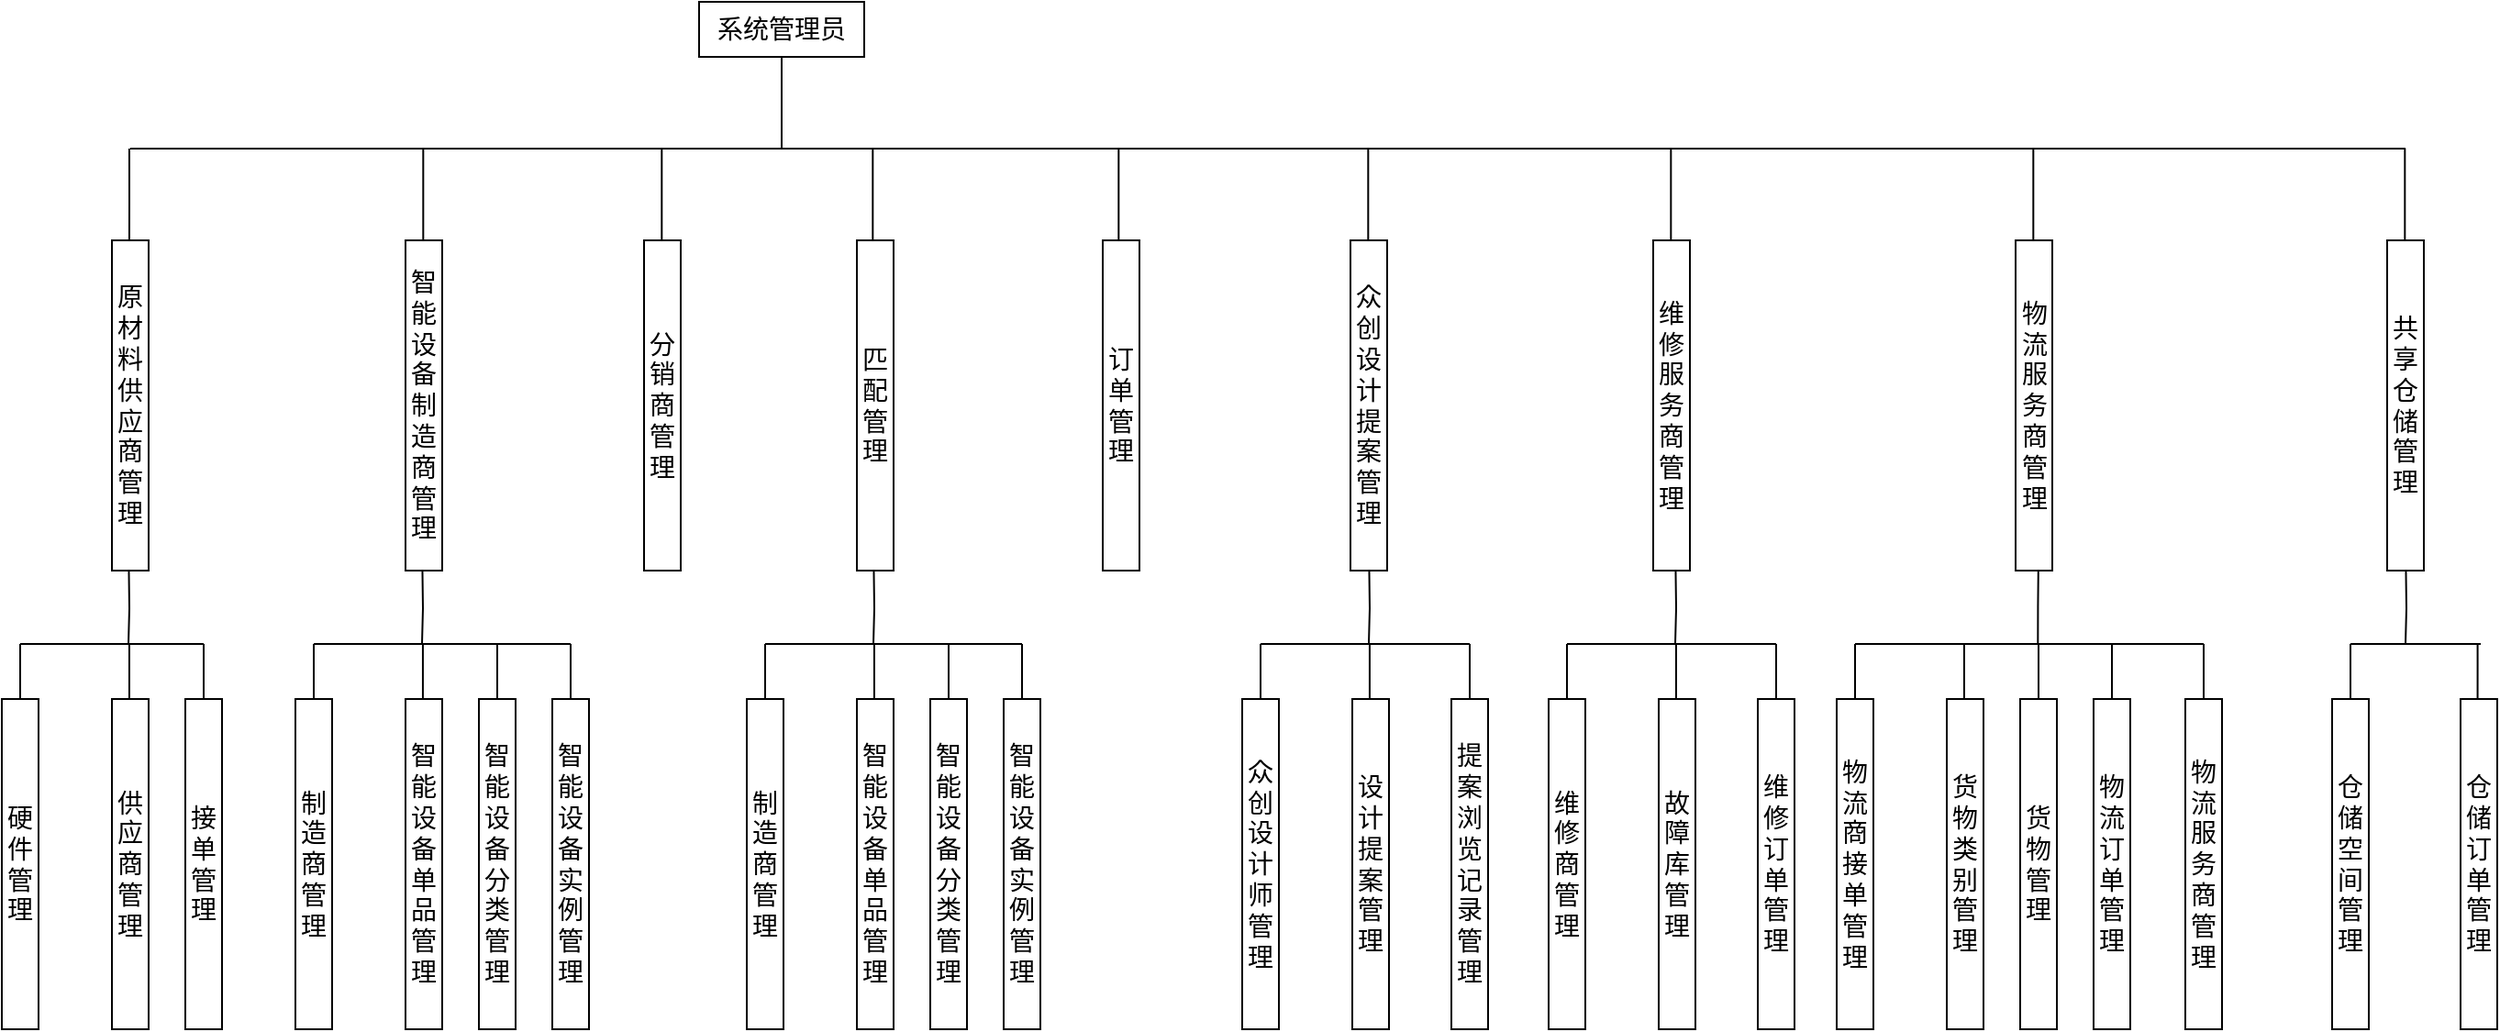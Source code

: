 <mxfile version="27.0.8">
  <diagram name="第 1 页" id="95vUgSC7T32fL4YjxQwA">
    <mxGraphModel dx="1123" dy="656" grid="1" gridSize="10" guides="1" tooltips="1" connect="1" arrows="1" fold="1" page="1" pageScale="1" pageWidth="827" pageHeight="1169" math="0" shadow="0">
      <root>
        <mxCell id="0" />
        <mxCell id="1" parent="0" />
        <mxCell id="3dc5REjuBmrsL4gXMFOv-6" value="" style="endArrow=none;html=1;rounded=0;strokeColor=default;align=center;verticalAlign=middle;fontFamily=Helvetica;fontSize=11;fontColor=default;labelBackgroundColor=default;edgeStyle=orthogonalEdgeStyle;" edge="1" parent="1">
          <mxGeometry width="50" height="50" relative="1" as="geometry">
            <mxPoint x="70" y="130" as="sourcePoint" />
            <mxPoint x="1310" y="130" as="targetPoint" />
          </mxGeometry>
        </mxCell>
        <mxCell id="3dc5REjuBmrsL4gXMFOv-49" value="" style="group" vertex="1" connectable="0" parent="1">
          <mxGeometry x="380" y="50" width="90" height="80" as="geometry" />
        </mxCell>
        <mxCell id="3dc5REjuBmrsL4gXMFOv-5" style="edgeStyle=orthogonalEdgeStyle;rounded=0;orthogonalLoop=1;jettySize=auto;html=1;exitX=0.5;exitY=1;exitDx=0;exitDy=0;endArrow=none;startFill=0;" edge="1" parent="3dc5REjuBmrsL4gXMFOv-49" source="3dc5REjuBmrsL4gXMFOv-2">
          <mxGeometry relative="1" as="geometry">
            <mxPoint x="45" y="80" as="targetPoint" />
          </mxGeometry>
        </mxCell>
        <mxCell id="3dc5REjuBmrsL4gXMFOv-2" value="&lt;font style=&quot;font-size: 14px;&quot;&gt;系统管理员&lt;/font&gt;" style="rounded=0;whiteSpace=wrap;html=1;" vertex="1" parent="3dc5REjuBmrsL4gXMFOv-49">
          <mxGeometry width="90" height="30" as="geometry" />
        </mxCell>
        <mxCell id="3dc5REjuBmrsL4gXMFOv-12" value="&lt;font style=&quot;font-size: 14px;&quot;&gt;分销商管理&lt;/font&gt;" style="rounded=0;whiteSpace=wrap;html=1;container=0;" vertex="1" parent="1">
          <mxGeometry x="350" y="180" width="20" height="180" as="geometry" />
        </mxCell>
        <mxCell id="3dc5REjuBmrsL4gXMFOv-16" value="&lt;span style=&quot;font-size: 14px;&quot;&gt;匹配管理&lt;/span&gt;" style="rounded=0;whiteSpace=wrap;html=1;container=0;" vertex="1" parent="1">
          <mxGeometry x="466" y="180" width="20" height="180" as="geometry" />
        </mxCell>
        <mxCell id="3dc5REjuBmrsL4gXMFOv-7" value="" style="endArrow=none;html=1;rounded=0;strokeColor=default;align=center;verticalAlign=middle;fontFamily=Helvetica;fontSize=11;fontColor=default;labelBackgroundColor=default;edgeStyle=orthogonalEdgeStyle;" edge="1" parent="1">
          <mxGeometry width="50" height="50" relative="1" as="geometry">
            <mxPoint x="69.47" y="180" as="sourcePoint" />
            <mxPoint x="69.47" y="130" as="targetPoint" />
            <Array as="points">
              <mxPoint x="69.47" y="160" />
              <mxPoint x="69.47" y="160" />
            </Array>
          </mxGeometry>
        </mxCell>
        <mxCell id="3dc5REjuBmrsL4gXMFOv-10" value="&lt;font style=&quot;font-size: 14px;&quot;&gt;原材料供应商管理&lt;/font&gt;" style="rounded=0;whiteSpace=wrap;html=1;container=0;" vertex="1" parent="1">
          <mxGeometry x="60" y="180" width="20" height="180" as="geometry" />
        </mxCell>
        <mxCell id="3dc5REjuBmrsL4gXMFOv-11" value="&lt;font style=&quot;font-size: 14px;&quot;&gt;智能设备制造商管理&lt;/font&gt;" style="rounded=0;whiteSpace=wrap;html=1;container=0;" vertex="1" parent="1">
          <mxGeometry x="220" y="180" width="20" height="180" as="geometry" />
        </mxCell>
        <mxCell id="3dc5REjuBmrsL4gXMFOv-22" value="&lt;span style=&quot;font-size: 14px;&quot;&gt;订单管理&lt;/span&gt;" style="rounded=0;whiteSpace=wrap;html=1;container=0;" vertex="1" parent="1">
          <mxGeometry x="600" y="180" width="20" height="180" as="geometry" />
        </mxCell>
        <mxCell id="3dc5REjuBmrsL4gXMFOv-39" value="&lt;span style=&quot;font-size: 14px;&quot;&gt;共享仓储管理&lt;/span&gt;" style="rounded=0;whiteSpace=wrap;html=1;container=0;" vertex="1" parent="1">
          <mxGeometry x="1300" y="180" width="20" height="180" as="geometry" />
        </mxCell>
        <mxCell id="3dc5REjuBmrsL4gXMFOv-42" value="&lt;span style=&quot;font-size: 14px;&quot;&gt;物流服务商管理&lt;/span&gt;" style="rounded=0;whiteSpace=wrap;html=1;container=0;" vertex="1" parent="1">
          <mxGeometry x="1097.5" y="180" width="20" height="180" as="geometry" />
        </mxCell>
        <mxCell id="3dc5REjuBmrsL4gXMFOv-45" value="&lt;span style=&quot;font-size: 14px;&quot;&gt;维修服务商管理&lt;/span&gt;" style="rounded=0;whiteSpace=wrap;html=1;container=0;" vertex="1" parent="1">
          <mxGeometry x="900" y="180" width="20" height="180" as="geometry" />
        </mxCell>
        <mxCell id="3dc5REjuBmrsL4gXMFOv-48" value="&lt;span style=&quot;font-size: 14px;&quot;&gt;众创设计提案管理&lt;/span&gt;" style="rounded=0;whiteSpace=wrap;html=1;container=0;" vertex="1" parent="1">
          <mxGeometry x="735" y="180" width="20" height="180" as="geometry" />
        </mxCell>
        <mxCell id="3dc5REjuBmrsL4gXMFOv-52" value="" style="endArrow=none;html=1;rounded=0;strokeColor=default;align=center;verticalAlign=middle;fontFamily=Helvetica;fontSize=11;fontColor=default;labelBackgroundColor=default;edgeStyle=orthogonalEdgeStyle;" edge="1" parent="1">
          <mxGeometry width="50" height="50" relative="1" as="geometry">
            <mxPoint x="229.66" y="180" as="sourcePoint" />
            <mxPoint x="229.66" y="130" as="targetPoint" />
          </mxGeometry>
        </mxCell>
        <mxCell id="3dc5REjuBmrsL4gXMFOv-53" value="" style="endArrow=none;html=1;rounded=0;strokeColor=default;align=center;verticalAlign=middle;fontFamily=Helvetica;fontSize=11;fontColor=default;labelBackgroundColor=default;edgeStyle=orthogonalEdgeStyle;" edge="1" parent="1">
          <mxGeometry width="50" height="50" relative="1" as="geometry">
            <mxPoint x="474.66" y="180" as="sourcePoint" />
            <mxPoint x="474.66" y="130" as="targetPoint" />
          </mxGeometry>
        </mxCell>
        <mxCell id="3dc5REjuBmrsL4gXMFOv-54" value="" style="endArrow=none;html=1;rounded=0;strokeColor=default;align=center;verticalAlign=middle;fontFamily=Helvetica;fontSize=11;fontColor=default;labelBackgroundColor=default;edgeStyle=orthogonalEdgeStyle;" edge="1" parent="1">
          <mxGeometry width="50" height="50" relative="1" as="geometry">
            <mxPoint x="359.66" y="180" as="sourcePoint" />
            <mxPoint x="359.66" y="130" as="targetPoint" />
          </mxGeometry>
        </mxCell>
        <mxCell id="3dc5REjuBmrsL4gXMFOv-55" value="" style="endArrow=none;html=1;rounded=0;strokeColor=default;align=center;verticalAlign=middle;fontFamily=Helvetica;fontSize=11;fontColor=default;labelBackgroundColor=default;edgeStyle=orthogonalEdgeStyle;" edge="1" parent="1">
          <mxGeometry width="50" height="50" relative="1" as="geometry">
            <mxPoint x="744.66" y="180" as="sourcePoint" />
            <mxPoint x="744.66" y="130" as="targetPoint" />
          </mxGeometry>
        </mxCell>
        <mxCell id="3dc5REjuBmrsL4gXMFOv-56" value="" style="endArrow=none;html=1;rounded=0;strokeColor=default;align=center;verticalAlign=middle;fontFamily=Helvetica;fontSize=11;fontColor=default;labelBackgroundColor=default;edgeStyle=orthogonalEdgeStyle;" edge="1" parent="1">
          <mxGeometry width="50" height="50" relative="1" as="geometry">
            <mxPoint x="909.66" y="180" as="sourcePoint" />
            <mxPoint x="909.66" y="130" as="targetPoint" />
          </mxGeometry>
        </mxCell>
        <mxCell id="3dc5REjuBmrsL4gXMFOv-57" value="" style="endArrow=none;html=1;rounded=0;strokeColor=default;align=center;verticalAlign=middle;fontFamily=Helvetica;fontSize=11;fontColor=default;labelBackgroundColor=default;edgeStyle=orthogonalEdgeStyle;" edge="1" parent="1">
          <mxGeometry width="50" height="50" relative="1" as="geometry">
            <mxPoint x="608.66" y="180" as="sourcePoint" />
            <mxPoint x="608.66" y="130" as="targetPoint" />
          </mxGeometry>
        </mxCell>
        <mxCell id="3dc5REjuBmrsL4gXMFOv-64" value="" style="endArrow=none;html=1;rounded=0;strokeColor=default;align=center;verticalAlign=middle;fontFamily=Helvetica;fontSize=11;fontColor=default;labelBackgroundColor=default;edgeStyle=orthogonalEdgeStyle;" edge="1" parent="1">
          <mxGeometry width="50" height="50" relative="1" as="geometry">
            <mxPoint x="1107.16" y="180" as="sourcePoint" />
            <mxPoint x="1107.16" y="130" as="targetPoint" />
          </mxGeometry>
        </mxCell>
        <mxCell id="3dc5REjuBmrsL4gXMFOv-65" value="" style="endArrow=none;html=1;rounded=0;strokeColor=default;align=center;verticalAlign=middle;fontFamily=Helvetica;fontSize=11;fontColor=default;labelBackgroundColor=default;edgeStyle=orthogonalEdgeStyle;" edge="1" parent="1">
          <mxGeometry width="50" height="50" relative="1" as="geometry">
            <mxPoint x="1309.66" y="180" as="sourcePoint" />
            <mxPoint x="1309.66" y="130" as="targetPoint" />
          </mxGeometry>
        </mxCell>
        <mxCell id="3dc5REjuBmrsL4gXMFOv-83" value="" style="group" vertex="1" connectable="0" parent="1">
          <mxGeometry y="360" width="120" height="250" as="geometry" />
        </mxCell>
        <mxCell id="3dc5REjuBmrsL4gXMFOv-70" value="" style="endArrow=none;html=1;rounded=0;strokeColor=default;align=center;verticalAlign=middle;fontFamily=Helvetica;fontSize=11;fontColor=default;labelBackgroundColor=default;edgeStyle=orthogonalEdgeStyle;" edge="1" parent="3dc5REjuBmrsL4gXMFOv-83">
          <mxGeometry width="50" height="50" relative="1" as="geometry">
            <mxPoint x="69" y="40" as="sourcePoint" />
            <mxPoint x="69.23" as="targetPoint" />
          </mxGeometry>
        </mxCell>
        <mxCell id="3dc5REjuBmrsL4gXMFOv-71" value="" style="endArrow=none;html=1;rounded=0;strokeColor=default;align=center;verticalAlign=middle;fontFamily=Helvetica;fontSize=11;fontColor=default;labelBackgroundColor=default;edgeStyle=orthogonalEdgeStyle;" edge="1" parent="3dc5REjuBmrsL4gXMFOv-83">
          <mxGeometry width="50" height="50" relative="1" as="geometry">
            <mxPoint x="10" y="40" as="sourcePoint" />
            <mxPoint x="110" y="40" as="targetPoint" />
          </mxGeometry>
        </mxCell>
        <mxCell id="3dc5REjuBmrsL4gXMFOv-75" value="" style="endArrow=none;html=1;rounded=0;strokeColor=default;align=center;verticalAlign=middle;fontFamily=Helvetica;fontSize=11;fontColor=default;labelBackgroundColor=default;edgeStyle=orthogonalEdgeStyle;" edge="1" parent="3dc5REjuBmrsL4gXMFOv-83">
          <mxGeometry width="50" height="50" relative="1" as="geometry">
            <mxPoint x="10" y="70" as="sourcePoint" />
            <mxPoint x="10" y="40" as="targetPoint" />
          </mxGeometry>
        </mxCell>
        <mxCell id="3dc5REjuBmrsL4gXMFOv-76" value="" style="endArrow=none;html=1;rounded=0;strokeColor=default;align=center;verticalAlign=middle;fontFamily=Helvetica;fontSize=11;fontColor=default;labelBackgroundColor=default;edgeStyle=orthogonalEdgeStyle;" edge="1" parent="3dc5REjuBmrsL4gXMFOv-83">
          <mxGeometry width="50" height="50" relative="1" as="geometry">
            <mxPoint x="69.47" y="70" as="sourcePoint" />
            <mxPoint x="69.47" y="40" as="targetPoint" />
          </mxGeometry>
        </mxCell>
        <mxCell id="3dc5REjuBmrsL4gXMFOv-77" value="" style="endArrow=none;html=1;rounded=0;strokeColor=default;align=center;verticalAlign=middle;fontFamily=Helvetica;fontSize=11;fontColor=default;labelBackgroundColor=default;edgeStyle=orthogonalEdgeStyle;" edge="1" parent="3dc5REjuBmrsL4gXMFOv-83">
          <mxGeometry width="50" height="50" relative="1" as="geometry">
            <mxPoint x="110" y="70" as="sourcePoint" />
            <mxPoint x="110" y="40" as="targetPoint" />
          </mxGeometry>
        </mxCell>
        <mxCell id="3dc5REjuBmrsL4gXMFOv-78" value="&lt;font style=&quot;font-size: 14px;&quot;&gt;硬件管理&lt;/font&gt;" style="rounded=0;whiteSpace=wrap;html=1;container=0;" vertex="1" parent="3dc5REjuBmrsL4gXMFOv-83">
          <mxGeometry y="70" width="20" height="180" as="geometry" />
        </mxCell>
        <mxCell id="3dc5REjuBmrsL4gXMFOv-79" value="&lt;font style=&quot;font-size: 14px;&quot;&gt;接单管理&lt;/font&gt;" style="rounded=0;whiteSpace=wrap;html=1;container=0;" vertex="1" parent="3dc5REjuBmrsL4gXMFOv-83">
          <mxGeometry x="100" y="70" width="20" height="180" as="geometry" />
        </mxCell>
        <mxCell id="3dc5REjuBmrsL4gXMFOv-80" value="&lt;font style=&quot;font-size: 14px;&quot;&gt;供应商管理&lt;/font&gt;" style="rounded=0;whiteSpace=wrap;html=1;container=0;" vertex="1" parent="3dc5REjuBmrsL4gXMFOv-83">
          <mxGeometry x="60" y="70" width="20" height="180" as="geometry" />
        </mxCell>
        <mxCell id="3dc5REjuBmrsL4gXMFOv-84" value="" style="group" vertex="1" connectable="0" parent="1">
          <mxGeometry x="160" y="360" width="120" height="250" as="geometry" />
        </mxCell>
        <mxCell id="3dc5REjuBmrsL4gXMFOv-85" value="" style="endArrow=none;html=1;rounded=0;strokeColor=default;align=center;verticalAlign=middle;fontFamily=Helvetica;fontSize=11;fontColor=default;labelBackgroundColor=default;edgeStyle=orthogonalEdgeStyle;" edge="1" parent="3dc5REjuBmrsL4gXMFOv-84">
          <mxGeometry width="50" height="50" relative="1" as="geometry">
            <mxPoint x="69" y="40" as="sourcePoint" />
            <mxPoint x="69.23" as="targetPoint" />
          </mxGeometry>
        </mxCell>
        <mxCell id="3dc5REjuBmrsL4gXMFOv-86" value="" style="endArrow=none;html=1;rounded=0;strokeColor=default;align=center;verticalAlign=middle;fontFamily=Helvetica;fontSize=11;fontColor=default;labelBackgroundColor=default;edgeStyle=orthogonalEdgeStyle;" edge="1" parent="3dc5REjuBmrsL4gXMFOv-84">
          <mxGeometry width="50" height="50" relative="1" as="geometry">
            <mxPoint x="10" y="40" as="sourcePoint" />
            <mxPoint x="150" y="40" as="targetPoint" />
          </mxGeometry>
        </mxCell>
        <mxCell id="3dc5REjuBmrsL4gXMFOv-87" value="" style="endArrow=none;html=1;rounded=0;strokeColor=default;align=center;verticalAlign=middle;fontFamily=Helvetica;fontSize=11;fontColor=default;labelBackgroundColor=default;edgeStyle=orthogonalEdgeStyle;" edge="1" parent="3dc5REjuBmrsL4gXMFOv-84">
          <mxGeometry width="50" height="50" relative="1" as="geometry">
            <mxPoint x="10" y="70" as="sourcePoint" />
            <mxPoint x="10" y="40" as="targetPoint" />
          </mxGeometry>
        </mxCell>
        <mxCell id="3dc5REjuBmrsL4gXMFOv-88" value="" style="endArrow=none;html=1;rounded=0;strokeColor=default;align=center;verticalAlign=middle;fontFamily=Helvetica;fontSize=11;fontColor=default;labelBackgroundColor=default;edgeStyle=orthogonalEdgeStyle;" edge="1" parent="3dc5REjuBmrsL4gXMFOv-84">
          <mxGeometry width="50" height="50" relative="1" as="geometry">
            <mxPoint x="69.47" y="70" as="sourcePoint" />
            <mxPoint x="69.47" y="40" as="targetPoint" />
          </mxGeometry>
        </mxCell>
        <mxCell id="3dc5REjuBmrsL4gXMFOv-89" value="" style="endArrow=none;html=1;rounded=0;strokeColor=default;align=center;verticalAlign=middle;fontFamily=Helvetica;fontSize=11;fontColor=default;labelBackgroundColor=default;edgeStyle=orthogonalEdgeStyle;" edge="1" parent="3dc5REjuBmrsL4gXMFOv-84">
          <mxGeometry width="50" height="50" relative="1" as="geometry">
            <mxPoint x="110" y="70" as="sourcePoint" />
            <mxPoint x="110" y="40" as="targetPoint" />
          </mxGeometry>
        </mxCell>
        <mxCell id="3dc5REjuBmrsL4gXMFOv-90" value="&lt;font style=&quot;font-size: 14px;&quot;&gt;制造商管理&lt;/font&gt;" style="rounded=0;whiteSpace=wrap;html=1;container=0;" vertex="1" parent="3dc5REjuBmrsL4gXMFOv-84">
          <mxGeometry y="70" width="20" height="180" as="geometry" />
        </mxCell>
        <mxCell id="3dc5REjuBmrsL4gXMFOv-91" value="&lt;font style=&quot;font-size: 14px;&quot;&gt;智能设备分类管理&lt;/font&gt;" style="rounded=0;whiteSpace=wrap;html=1;container=0;" vertex="1" parent="3dc5REjuBmrsL4gXMFOv-84">
          <mxGeometry x="100" y="70" width="20" height="180" as="geometry" />
        </mxCell>
        <mxCell id="3dc5REjuBmrsL4gXMFOv-92" value="&lt;font style=&quot;font-size: 14px;&quot;&gt;智能设备单品管理&lt;/font&gt;" style="rounded=0;whiteSpace=wrap;html=1;container=0;" vertex="1" parent="3dc5REjuBmrsL4gXMFOv-84">
          <mxGeometry x="60" y="70" width="20" height="180" as="geometry" />
        </mxCell>
        <mxCell id="3dc5REjuBmrsL4gXMFOv-94" value="" style="endArrow=none;html=1;rounded=0;strokeColor=default;align=center;verticalAlign=middle;fontFamily=Helvetica;fontSize=11;fontColor=default;labelBackgroundColor=default;edgeStyle=orthogonalEdgeStyle;" edge="1" parent="1">
          <mxGeometry width="50" height="50" relative="1" as="geometry">
            <mxPoint x="310" y="430" as="sourcePoint" />
            <mxPoint x="310" y="400" as="targetPoint" />
          </mxGeometry>
        </mxCell>
        <mxCell id="3dc5REjuBmrsL4gXMFOv-95" value="&lt;font style=&quot;font-size: 14px;&quot;&gt;智能设备实例管理&lt;/font&gt;" style="rounded=0;whiteSpace=wrap;html=1;container=0;" vertex="1" parent="1">
          <mxGeometry x="300" y="430" width="20" height="180" as="geometry" />
        </mxCell>
        <mxCell id="3dc5REjuBmrsL4gXMFOv-97" value="" style="endArrow=none;html=1;rounded=0;strokeColor=default;align=center;verticalAlign=middle;fontFamily=Helvetica;fontSize=11;fontColor=default;labelBackgroundColor=default;edgeStyle=orthogonalEdgeStyle;" edge="1" parent="1">
          <mxGeometry width="50" height="50" relative="1" as="geometry">
            <mxPoint x="556" y="430" as="sourcePoint" />
            <mxPoint x="556" y="400" as="targetPoint" />
          </mxGeometry>
        </mxCell>
        <mxCell id="3dc5REjuBmrsL4gXMFOv-98" value="" style="group" vertex="1" connectable="0" parent="1">
          <mxGeometry x="406" y="360" width="120" height="250" as="geometry" />
        </mxCell>
        <mxCell id="3dc5REjuBmrsL4gXMFOv-99" value="" style="endArrow=none;html=1;rounded=0;strokeColor=default;align=center;verticalAlign=middle;fontFamily=Helvetica;fontSize=11;fontColor=default;labelBackgroundColor=default;edgeStyle=orthogonalEdgeStyle;" edge="1" parent="3dc5REjuBmrsL4gXMFOv-98">
          <mxGeometry width="50" height="50" relative="1" as="geometry">
            <mxPoint x="69" y="40" as="sourcePoint" />
            <mxPoint x="69.23" as="targetPoint" />
          </mxGeometry>
        </mxCell>
        <mxCell id="3dc5REjuBmrsL4gXMFOv-100" value="" style="endArrow=none;html=1;rounded=0;strokeColor=default;align=center;verticalAlign=middle;fontFamily=Helvetica;fontSize=11;fontColor=default;labelBackgroundColor=default;edgeStyle=orthogonalEdgeStyle;" edge="1" parent="3dc5REjuBmrsL4gXMFOv-98">
          <mxGeometry width="50" height="50" relative="1" as="geometry">
            <mxPoint x="10" y="40" as="sourcePoint" />
            <mxPoint x="150" y="40" as="targetPoint" />
          </mxGeometry>
        </mxCell>
        <mxCell id="3dc5REjuBmrsL4gXMFOv-101" value="" style="endArrow=none;html=1;rounded=0;strokeColor=default;align=center;verticalAlign=middle;fontFamily=Helvetica;fontSize=11;fontColor=default;labelBackgroundColor=default;edgeStyle=orthogonalEdgeStyle;" edge="1" parent="3dc5REjuBmrsL4gXMFOv-98">
          <mxGeometry width="50" height="50" relative="1" as="geometry">
            <mxPoint x="10" y="70" as="sourcePoint" />
            <mxPoint x="10" y="40" as="targetPoint" />
          </mxGeometry>
        </mxCell>
        <mxCell id="3dc5REjuBmrsL4gXMFOv-102" value="" style="endArrow=none;html=1;rounded=0;strokeColor=default;align=center;verticalAlign=middle;fontFamily=Helvetica;fontSize=11;fontColor=default;labelBackgroundColor=default;edgeStyle=orthogonalEdgeStyle;" edge="1" parent="3dc5REjuBmrsL4gXMFOv-98">
          <mxGeometry width="50" height="50" relative="1" as="geometry">
            <mxPoint x="69.47" y="70" as="sourcePoint" />
            <mxPoint x="69.47" y="40" as="targetPoint" />
          </mxGeometry>
        </mxCell>
        <mxCell id="3dc5REjuBmrsL4gXMFOv-103" value="" style="endArrow=none;html=1;rounded=0;strokeColor=default;align=center;verticalAlign=middle;fontFamily=Helvetica;fontSize=11;fontColor=default;labelBackgroundColor=default;edgeStyle=orthogonalEdgeStyle;" edge="1" parent="3dc5REjuBmrsL4gXMFOv-98">
          <mxGeometry width="50" height="50" relative="1" as="geometry">
            <mxPoint x="110" y="70" as="sourcePoint" />
            <mxPoint x="110" y="40" as="targetPoint" />
          </mxGeometry>
        </mxCell>
        <mxCell id="3dc5REjuBmrsL4gXMFOv-104" value="&lt;font style=&quot;font-size: 14px;&quot;&gt;制造商管理&lt;/font&gt;" style="rounded=0;whiteSpace=wrap;html=1;container=0;" vertex="1" parent="3dc5REjuBmrsL4gXMFOv-98">
          <mxGeometry y="70" width="20" height="180" as="geometry" />
        </mxCell>
        <mxCell id="3dc5REjuBmrsL4gXMFOv-105" value="&lt;font style=&quot;font-size: 14px;&quot;&gt;智能设备分类管理&lt;/font&gt;" style="rounded=0;whiteSpace=wrap;html=1;container=0;" vertex="1" parent="3dc5REjuBmrsL4gXMFOv-98">
          <mxGeometry x="100" y="70" width="20" height="180" as="geometry" />
        </mxCell>
        <mxCell id="3dc5REjuBmrsL4gXMFOv-106" value="&lt;font style=&quot;font-size: 14px;&quot;&gt;智能设备单品管理&lt;/font&gt;" style="rounded=0;whiteSpace=wrap;html=1;container=0;" vertex="1" parent="3dc5REjuBmrsL4gXMFOv-98">
          <mxGeometry x="60" y="70" width="20" height="180" as="geometry" />
        </mxCell>
        <mxCell id="3dc5REjuBmrsL4gXMFOv-107" value="&lt;font style=&quot;font-size: 14px;&quot;&gt;智能设备实例管理&lt;/font&gt;" style="rounded=0;whiteSpace=wrap;html=1;container=0;" vertex="1" parent="1">
          <mxGeometry x="546" y="430" width="20" height="180" as="geometry" />
        </mxCell>
        <mxCell id="3dc5REjuBmrsL4gXMFOv-115" value="" style="endArrow=none;html=1;rounded=0;strokeColor=default;align=center;verticalAlign=middle;fontFamily=Helvetica;fontSize=11;fontColor=default;labelBackgroundColor=default;edgeStyle=orthogonalEdgeStyle;" edge="1" parent="1">
          <mxGeometry width="50" height="50" relative="1" as="geometry">
            <mxPoint x="800" y="430" as="sourcePoint" />
            <mxPoint x="800" y="400" as="targetPoint" />
          </mxGeometry>
        </mxCell>
        <mxCell id="3dc5REjuBmrsL4gXMFOv-117" value="&lt;font style=&quot;font-size: 14px;&quot;&gt;提案浏览记录管理&lt;/font&gt;" style="rounded=0;whiteSpace=wrap;html=1;container=0;" vertex="1" parent="1">
          <mxGeometry x="790" y="430" width="20" height="180" as="geometry" />
        </mxCell>
        <mxCell id="3dc5REjuBmrsL4gXMFOv-111" value="" style="endArrow=none;html=1;rounded=0;strokeColor=default;align=center;verticalAlign=middle;fontFamily=Helvetica;fontSize=11;fontColor=default;labelBackgroundColor=default;edgeStyle=orthogonalEdgeStyle;" edge="1" parent="1">
          <mxGeometry width="50" height="50" relative="1" as="geometry">
            <mxPoint x="745" y="400" as="sourcePoint" />
            <mxPoint x="745.23" y="360" as="targetPoint" />
          </mxGeometry>
        </mxCell>
        <mxCell id="3dc5REjuBmrsL4gXMFOv-112" value="" style="endArrow=none;html=1;rounded=0;strokeColor=default;align=center;verticalAlign=middle;fontFamily=Helvetica;fontSize=11;fontColor=default;labelBackgroundColor=default;edgeStyle=orthogonalEdgeStyle;" edge="1" parent="1">
          <mxGeometry width="50" height="50" relative="1" as="geometry">
            <mxPoint x="686" y="400" as="sourcePoint" />
            <mxPoint x="800" y="400" as="targetPoint" />
          </mxGeometry>
        </mxCell>
        <mxCell id="3dc5REjuBmrsL4gXMFOv-113" value="" style="endArrow=none;html=1;rounded=0;strokeColor=default;align=center;verticalAlign=middle;fontFamily=Helvetica;fontSize=11;fontColor=default;labelBackgroundColor=default;edgeStyle=orthogonalEdgeStyle;" edge="1" parent="1">
          <mxGeometry width="50" height="50" relative="1" as="geometry">
            <mxPoint x="686" y="430" as="sourcePoint" />
            <mxPoint x="686" y="400" as="targetPoint" />
          </mxGeometry>
        </mxCell>
        <mxCell id="3dc5REjuBmrsL4gXMFOv-114" value="" style="endArrow=none;html=1;rounded=0;strokeColor=default;align=center;verticalAlign=middle;fontFamily=Helvetica;fontSize=11;fontColor=default;labelBackgroundColor=default;edgeStyle=orthogonalEdgeStyle;" edge="1" parent="1">
          <mxGeometry width="50" height="50" relative="1" as="geometry">
            <mxPoint x="745.47" y="430" as="sourcePoint" />
            <mxPoint x="745.47" y="400" as="targetPoint" />
          </mxGeometry>
        </mxCell>
        <mxCell id="3dc5REjuBmrsL4gXMFOv-116" value="&lt;font style=&quot;font-size: 14px;&quot;&gt;众创设计师管理&lt;/font&gt;" style="rounded=0;whiteSpace=wrap;html=1;container=0;" vertex="1" parent="1">
          <mxGeometry x="676" y="430" width="20" height="180" as="geometry" />
        </mxCell>
        <mxCell id="3dc5REjuBmrsL4gXMFOv-118" value="&lt;font style=&quot;font-size: 14px;&quot;&gt;设计提案管理&lt;/font&gt;" style="rounded=0;whiteSpace=wrap;html=1;container=0;" vertex="1" parent="1">
          <mxGeometry x="736" y="430" width="20" height="180" as="geometry" />
        </mxCell>
        <mxCell id="3dc5REjuBmrsL4gXMFOv-122" value="" style="endArrow=none;html=1;rounded=0;strokeColor=default;align=center;verticalAlign=middle;fontFamily=Helvetica;fontSize=11;fontColor=default;labelBackgroundColor=default;edgeStyle=orthogonalEdgeStyle;" edge="1" parent="1">
          <mxGeometry width="50" height="50" relative="1" as="geometry">
            <mxPoint x="967" y="430" as="sourcePoint" />
            <mxPoint x="967" y="400" as="targetPoint" />
          </mxGeometry>
        </mxCell>
        <mxCell id="3dc5REjuBmrsL4gXMFOv-123" value="&lt;font style=&quot;font-size: 14px;&quot;&gt;维修订单管理&lt;/font&gt;" style="rounded=0;whiteSpace=wrap;html=1;container=0;" vertex="1" parent="1">
          <mxGeometry x="957" y="430" width="20" height="180" as="geometry" />
        </mxCell>
        <mxCell id="3dc5REjuBmrsL4gXMFOv-124" value="" style="endArrow=none;html=1;rounded=0;strokeColor=default;align=center;verticalAlign=middle;fontFamily=Helvetica;fontSize=11;fontColor=default;labelBackgroundColor=default;edgeStyle=orthogonalEdgeStyle;" edge="1" parent="1">
          <mxGeometry width="50" height="50" relative="1" as="geometry">
            <mxPoint x="912" y="400" as="sourcePoint" />
            <mxPoint x="912.23" y="360" as="targetPoint" />
          </mxGeometry>
        </mxCell>
        <mxCell id="3dc5REjuBmrsL4gXMFOv-125" value="" style="endArrow=none;html=1;rounded=0;strokeColor=default;align=center;verticalAlign=middle;fontFamily=Helvetica;fontSize=11;fontColor=default;labelBackgroundColor=default;edgeStyle=orthogonalEdgeStyle;" edge="1" parent="1">
          <mxGeometry width="50" height="50" relative="1" as="geometry">
            <mxPoint x="853" y="400" as="sourcePoint" />
            <mxPoint x="967" y="400" as="targetPoint" />
          </mxGeometry>
        </mxCell>
        <mxCell id="3dc5REjuBmrsL4gXMFOv-126" value="" style="endArrow=none;html=1;rounded=0;strokeColor=default;align=center;verticalAlign=middle;fontFamily=Helvetica;fontSize=11;fontColor=default;labelBackgroundColor=default;edgeStyle=orthogonalEdgeStyle;" edge="1" parent="1">
          <mxGeometry width="50" height="50" relative="1" as="geometry">
            <mxPoint x="853" y="430" as="sourcePoint" />
            <mxPoint x="853" y="400" as="targetPoint" />
          </mxGeometry>
        </mxCell>
        <mxCell id="3dc5REjuBmrsL4gXMFOv-127" value="" style="endArrow=none;html=1;rounded=0;strokeColor=default;align=center;verticalAlign=middle;fontFamily=Helvetica;fontSize=11;fontColor=default;labelBackgroundColor=default;edgeStyle=orthogonalEdgeStyle;" edge="1" parent="1">
          <mxGeometry width="50" height="50" relative="1" as="geometry">
            <mxPoint x="912.47" y="430" as="sourcePoint" />
            <mxPoint x="912.47" y="400" as="targetPoint" />
          </mxGeometry>
        </mxCell>
        <mxCell id="3dc5REjuBmrsL4gXMFOv-128" value="&lt;font style=&quot;font-size: 14px;&quot;&gt;维修商管理&lt;/font&gt;" style="rounded=0;whiteSpace=wrap;html=1;container=0;" vertex="1" parent="1">
          <mxGeometry x="843" y="430" width="20" height="180" as="geometry" />
        </mxCell>
        <mxCell id="3dc5REjuBmrsL4gXMFOv-129" value="&lt;font style=&quot;font-size: 14px;&quot;&gt;故障库管理&lt;/font&gt;" style="rounded=0;whiteSpace=wrap;html=1;container=0;" vertex="1" parent="1">
          <mxGeometry x="903" y="430" width="20" height="180" as="geometry" />
        </mxCell>
        <mxCell id="3dc5REjuBmrsL4gXMFOv-130" value="" style="endArrow=none;html=1;rounded=0;strokeColor=default;align=center;verticalAlign=middle;fontFamily=Helvetica;fontSize=11;fontColor=default;labelBackgroundColor=default;edgeStyle=orthogonalEdgeStyle;" edge="1" parent="1">
          <mxGeometry width="50" height="50" relative="1" as="geometry">
            <mxPoint x="1150" y="430" as="sourcePoint" />
            <mxPoint x="1150" y="400" as="targetPoint" />
          </mxGeometry>
        </mxCell>
        <mxCell id="3dc5REjuBmrsL4gXMFOv-140" value="&lt;font style=&quot;font-size: 14px;&quot;&gt;物流订单管理&lt;/font&gt;" style="rounded=0;whiteSpace=wrap;html=1;container=0;" vertex="1" parent="1">
          <mxGeometry x="1140" y="430" width="20" height="180" as="geometry" />
        </mxCell>
        <mxCell id="3dc5REjuBmrsL4gXMFOv-132" value="" style="endArrow=none;html=1;rounded=0;strokeColor=default;align=center;verticalAlign=middle;fontFamily=Helvetica;fontSize=11;fontColor=default;labelBackgroundColor=default;edgeStyle=orthogonalEdgeStyle;" edge="1" parent="1">
          <mxGeometry width="50" height="50" relative="1" as="geometry">
            <mxPoint x="1109.66" y="400" as="sourcePoint" />
            <mxPoint x="1109.89" y="360" as="targetPoint" />
            <Array as="points">
              <mxPoint x="1109.66" y="380" />
              <mxPoint x="1109.66" y="380" />
            </Array>
          </mxGeometry>
        </mxCell>
        <mxCell id="3dc5REjuBmrsL4gXMFOv-133" value="" style="endArrow=none;html=1;rounded=0;strokeColor=default;align=center;verticalAlign=middle;fontFamily=Helvetica;fontSize=11;fontColor=default;labelBackgroundColor=default;edgeStyle=orthogonalEdgeStyle;" edge="1" parent="1">
          <mxGeometry width="50" height="50" relative="1" as="geometry">
            <mxPoint x="1010" y="400" as="sourcePoint" />
            <mxPoint x="1200" y="400" as="targetPoint" />
          </mxGeometry>
        </mxCell>
        <mxCell id="3dc5REjuBmrsL4gXMFOv-134" value="" style="endArrow=none;html=1;rounded=0;strokeColor=default;align=center;verticalAlign=middle;fontFamily=Helvetica;fontSize=11;fontColor=default;labelBackgroundColor=default;edgeStyle=orthogonalEdgeStyle;" edge="1" parent="1">
          <mxGeometry width="50" height="50" relative="1" as="geometry">
            <mxPoint x="1010" y="430" as="sourcePoint" />
            <mxPoint x="1010" y="400" as="targetPoint" />
          </mxGeometry>
        </mxCell>
        <mxCell id="3dc5REjuBmrsL4gXMFOv-135" value="" style="endArrow=none;html=1;rounded=0;strokeColor=default;align=center;verticalAlign=middle;fontFamily=Helvetica;fontSize=11;fontColor=default;labelBackgroundColor=default;edgeStyle=orthogonalEdgeStyle;" edge="1" parent="1">
          <mxGeometry width="50" height="50" relative="1" as="geometry">
            <mxPoint x="1069.47" y="430" as="sourcePoint" />
            <mxPoint x="1069.47" y="400" as="targetPoint" />
          </mxGeometry>
        </mxCell>
        <mxCell id="3dc5REjuBmrsL4gXMFOv-136" value="" style="endArrow=none;html=1;rounded=0;strokeColor=default;align=center;verticalAlign=middle;fontFamily=Helvetica;fontSize=11;fontColor=default;labelBackgroundColor=default;edgeStyle=orthogonalEdgeStyle;" edge="1" parent="1">
          <mxGeometry width="50" height="50" relative="1" as="geometry">
            <mxPoint x="1110" y="430" as="sourcePoint" />
            <mxPoint x="1110" y="400" as="targetPoint" />
          </mxGeometry>
        </mxCell>
        <mxCell id="3dc5REjuBmrsL4gXMFOv-137" value="&lt;font style=&quot;font-size: 14px;&quot;&gt;物流商接单管理&lt;/font&gt;" style="rounded=0;whiteSpace=wrap;html=1;container=0;" vertex="1" parent="1">
          <mxGeometry x="1000" y="430" width="20" height="180" as="geometry" />
        </mxCell>
        <mxCell id="3dc5REjuBmrsL4gXMFOv-138" value="&lt;font style=&quot;font-size: 14px;&quot;&gt;货物管理&lt;/font&gt;" style="rounded=0;whiteSpace=wrap;html=1;container=0;" vertex="1" parent="1">
          <mxGeometry x="1100" y="430" width="20" height="180" as="geometry" />
        </mxCell>
        <mxCell id="3dc5REjuBmrsL4gXMFOv-139" value="&lt;font style=&quot;font-size: 14px;&quot;&gt;货物类别管理&lt;/font&gt;" style="rounded=0;whiteSpace=wrap;html=1;container=0;" vertex="1" parent="1">
          <mxGeometry x="1060" y="430" width="20" height="180" as="geometry" />
        </mxCell>
        <mxCell id="3dc5REjuBmrsL4gXMFOv-142" value="" style="endArrow=none;html=1;rounded=0;strokeColor=default;align=center;verticalAlign=middle;fontFamily=Helvetica;fontSize=11;fontColor=default;labelBackgroundColor=default;edgeStyle=orthogonalEdgeStyle;" edge="1" parent="1">
          <mxGeometry width="50" height="50" relative="1" as="geometry">
            <mxPoint x="1200" y="430" as="sourcePoint" />
            <mxPoint x="1200" y="400" as="targetPoint" />
          </mxGeometry>
        </mxCell>
        <mxCell id="3dc5REjuBmrsL4gXMFOv-143" value="&lt;font style=&quot;font-size: 14px;&quot;&gt;物流服务商管理&lt;/font&gt;" style="rounded=0;whiteSpace=wrap;html=1;container=0;" vertex="1" parent="1">
          <mxGeometry x="1190" y="430" width="20" height="180" as="geometry" />
        </mxCell>
        <mxCell id="3dc5REjuBmrsL4gXMFOv-146" value="" style="endArrow=none;html=1;rounded=0;strokeColor=default;align=center;verticalAlign=middle;fontFamily=Helvetica;fontSize=11;fontColor=default;labelBackgroundColor=default;edgeStyle=orthogonalEdgeStyle;" edge="1" parent="1">
          <mxGeometry width="50" height="50" relative="1" as="geometry">
            <mxPoint x="1310" y="400" as="sourcePoint" />
            <mxPoint x="1310.23" y="360" as="targetPoint" />
          </mxGeometry>
        </mxCell>
        <mxCell id="3dc5REjuBmrsL4gXMFOv-147" value="" style="endArrow=none;html=1;rounded=0;strokeColor=default;align=center;verticalAlign=middle;fontFamily=Helvetica;fontSize=11;fontColor=default;labelBackgroundColor=default;edgeStyle=orthogonalEdgeStyle;" edge="1" parent="1">
          <mxGeometry width="50" height="50" relative="1" as="geometry">
            <mxPoint x="1280" y="400" as="sourcePoint" />
            <mxPoint x="1351" y="400" as="targetPoint" />
          </mxGeometry>
        </mxCell>
        <mxCell id="3dc5REjuBmrsL4gXMFOv-148" value="" style="endArrow=none;html=1;rounded=0;strokeColor=default;align=center;verticalAlign=middle;fontFamily=Helvetica;fontSize=11;fontColor=default;labelBackgroundColor=default;edgeStyle=orthogonalEdgeStyle;" edge="1" parent="1">
          <mxGeometry width="50" height="50" relative="1" as="geometry">
            <mxPoint x="1280" y="430" as="sourcePoint" />
            <mxPoint x="1280" y="400" as="targetPoint" />
          </mxGeometry>
        </mxCell>
        <mxCell id="3dc5REjuBmrsL4gXMFOv-149" value="" style="endArrow=none;html=1;rounded=0;strokeColor=default;align=center;verticalAlign=middle;fontFamily=Helvetica;fontSize=11;fontColor=default;labelBackgroundColor=default;edgeStyle=orthogonalEdgeStyle;" edge="1" parent="1">
          <mxGeometry width="50" height="50" relative="1" as="geometry">
            <mxPoint x="1349.29" y="430" as="sourcePoint" />
            <mxPoint x="1349.29" y="400" as="targetPoint" />
            <Array as="points">
              <mxPoint x="1349.82" y="410" />
              <mxPoint x="1349.82" y="410" />
            </Array>
          </mxGeometry>
        </mxCell>
        <mxCell id="3dc5REjuBmrsL4gXMFOv-151" value="&lt;font style=&quot;font-size: 14px;&quot;&gt;仓储空间管理&lt;/font&gt;" style="rounded=0;whiteSpace=wrap;html=1;container=0;" vertex="1" parent="1">
          <mxGeometry x="1270" y="430" width="20" height="180" as="geometry" />
        </mxCell>
        <mxCell id="3dc5REjuBmrsL4gXMFOv-153" value="&lt;font style=&quot;font-size: 14px;&quot;&gt;仓储订单管理&lt;/font&gt;" style="rounded=0;whiteSpace=wrap;html=1;container=0;" vertex="1" parent="1">
          <mxGeometry x="1340" y="430" width="20" height="180" as="geometry" />
        </mxCell>
      </root>
    </mxGraphModel>
  </diagram>
</mxfile>
